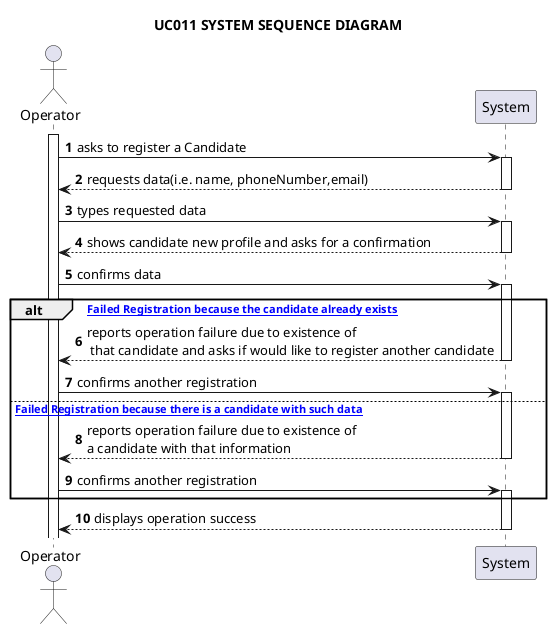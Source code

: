 @startuml

title UC011 SYSTEM SEQUENCE DIAGRAM

autonumber

actor Operator as a
participant System as s

activate a

a -> s: asks to register a Candidate

activate s

s --> a: requests data(i.e. name, phoneNumber,email)
deactivate s

a -> s: types requested data
activate s

s --> a: shows candidate new profile and asks for a confirmation
deactivate s

a -> s: confirms data
activate s

alt ["Failed Registration because the candidate already exists"]



s-->a:reports operation failure due to existence of \n that candidate and asks if would like to register another candidate
deactivate s

a->s:confirms another registration
activate s

else ["Failed Registration because there is a candidate with such data"]

s-->a:reports operation failure due to existence of \na candidate with that information
deactivate s

a->s:confirms another registration
activate s
end
s--> a :displays operation success
deactivate s

@enduml